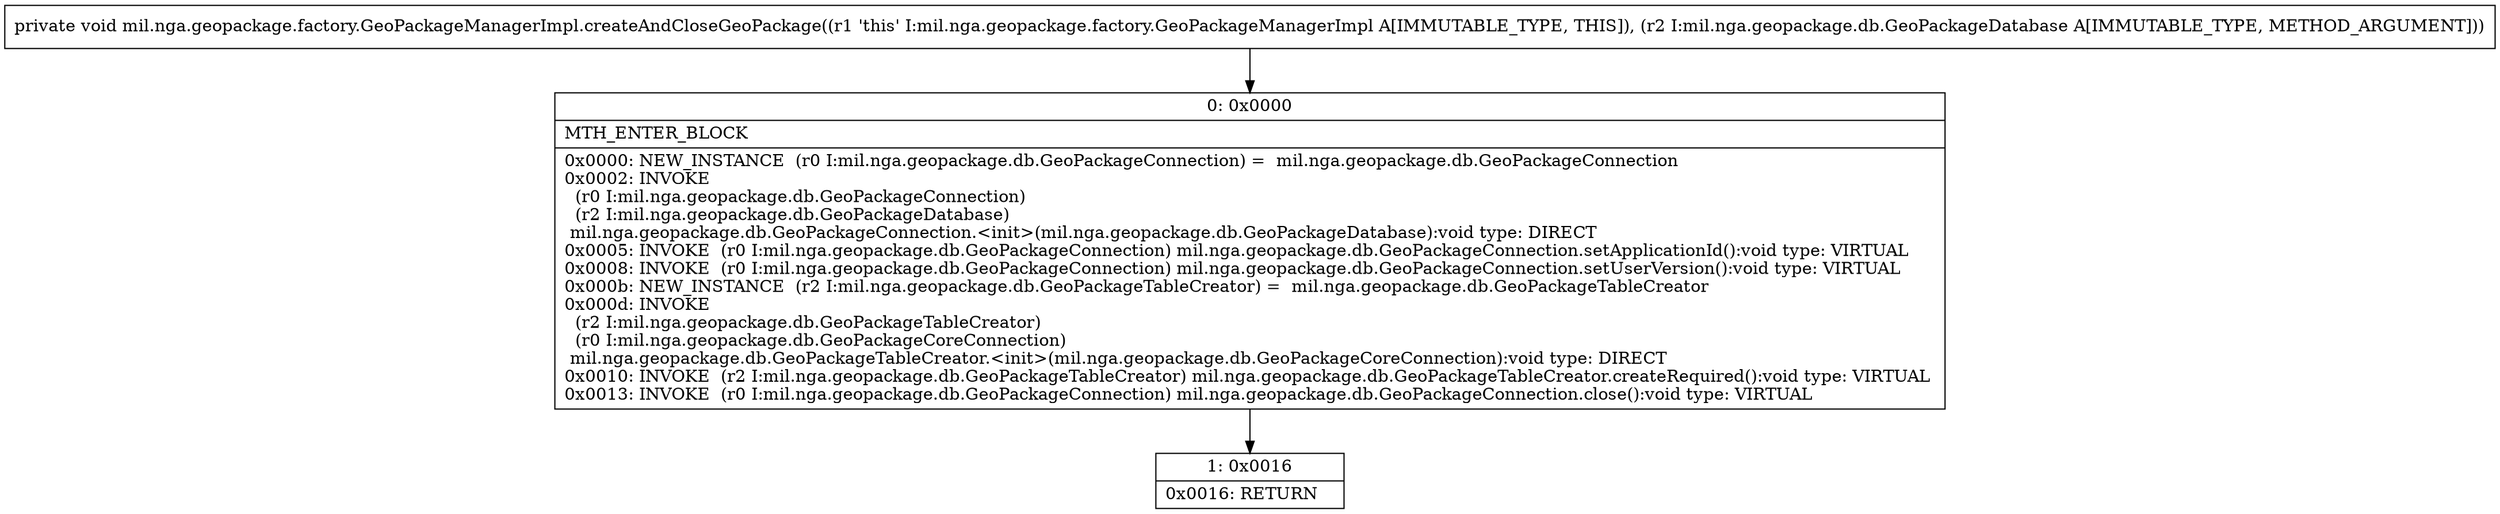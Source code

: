 digraph "CFG formil.nga.geopackage.factory.GeoPackageManagerImpl.createAndCloseGeoPackage(Lmil\/nga\/geopackage\/db\/GeoPackageDatabase;)V" {
Node_0 [shape=record,label="{0\:\ 0x0000|MTH_ENTER_BLOCK\l|0x0000: NEW_INSTANCE  (r0 I:mil.nga.geopackage.db.GeoPackageConnection) =  mil.nga.geopackage.db.GeoPackageConnection \l0x0002: INVOKE  \l  (r0 I:mil.nga.geopackage.db.GeoPackageConnection)\l  (r2 I:mil.nga.geopackage.db.GeoPackageDatabase)\l mil.nga.geopackage.db.GeoPackageConnection.\<init\>(mil.nga.geopackage.db.GeoPackageDatabase):void type: DIRECT \l0x0005: INVOKE  (r0 I:mil.nga.geopackage.db.GeoPackageConnection) mil.nga.geopackage.db.GeoPackageConnection.setApplicationId():void type: VIRTUAL \l0x0008: INVOKE  (r0 I:mil.nga.geopackage.db.GeoPackageConnection) mil.nga.geopackage.db.GeoPackageConnection.setUserVersion():void type: VIRTUAL \l0x000b: NEW_INSTANCE  (r2 I:mil.nga.geopackage.db.GeoPackageTableCreator) =  mil.nga.geopackage.db.GeoPackageTableCreator \l0x000d: INVOKE  \l  (r2 I:mil.nga.geopackage.db.GeoPackageTableCreator)\l  (r0 I:mil.nga.geopackage.db.GeoPackageCoreConnection)\l mil.nga.geopackage.db.GeoPackageTableCreator.\<init\>(mil.nga.geopackage.db.GeoPackageCoreConnection):void type: DIRECT \l0x0010: INVOKE  (r2 I:mil.nga.geopackage.db.GeoPackageTableCreator) mil.nga.geopackage.db.GeoPackageTableCreator.createRequired():void type: VIRTUAL \l0x0013: INVOKE  (r0 I:mil.nga.geopackage.db.GeoPackageConnection) mil.nga.geopackage.db.GeoPackageConnection.close():void type: VIRTUAL \l}"];
Node_1 [shape=record,label="{1\:\ 0x0016|0x0016: RETURN   \l}"];
MethodNode[shape=record,label="{private void mil.nga.geopackage.factory.GeoPackageManagerImpl.createAndCloseGeoPackage((r1 'this' I:mil.nga.geopackage.factory.GeoPackageManagerImpl A[IMMUTABLE_TYPE, THIS]), (r2 I:mil.nga.geopackage.db.GeoPackageDatabase A[IMMUTABLE_TYPE, METHOD_ARGUMENT])) }"];
MethodNode -> Node_0;
Node_0 -> Node_1;
}

